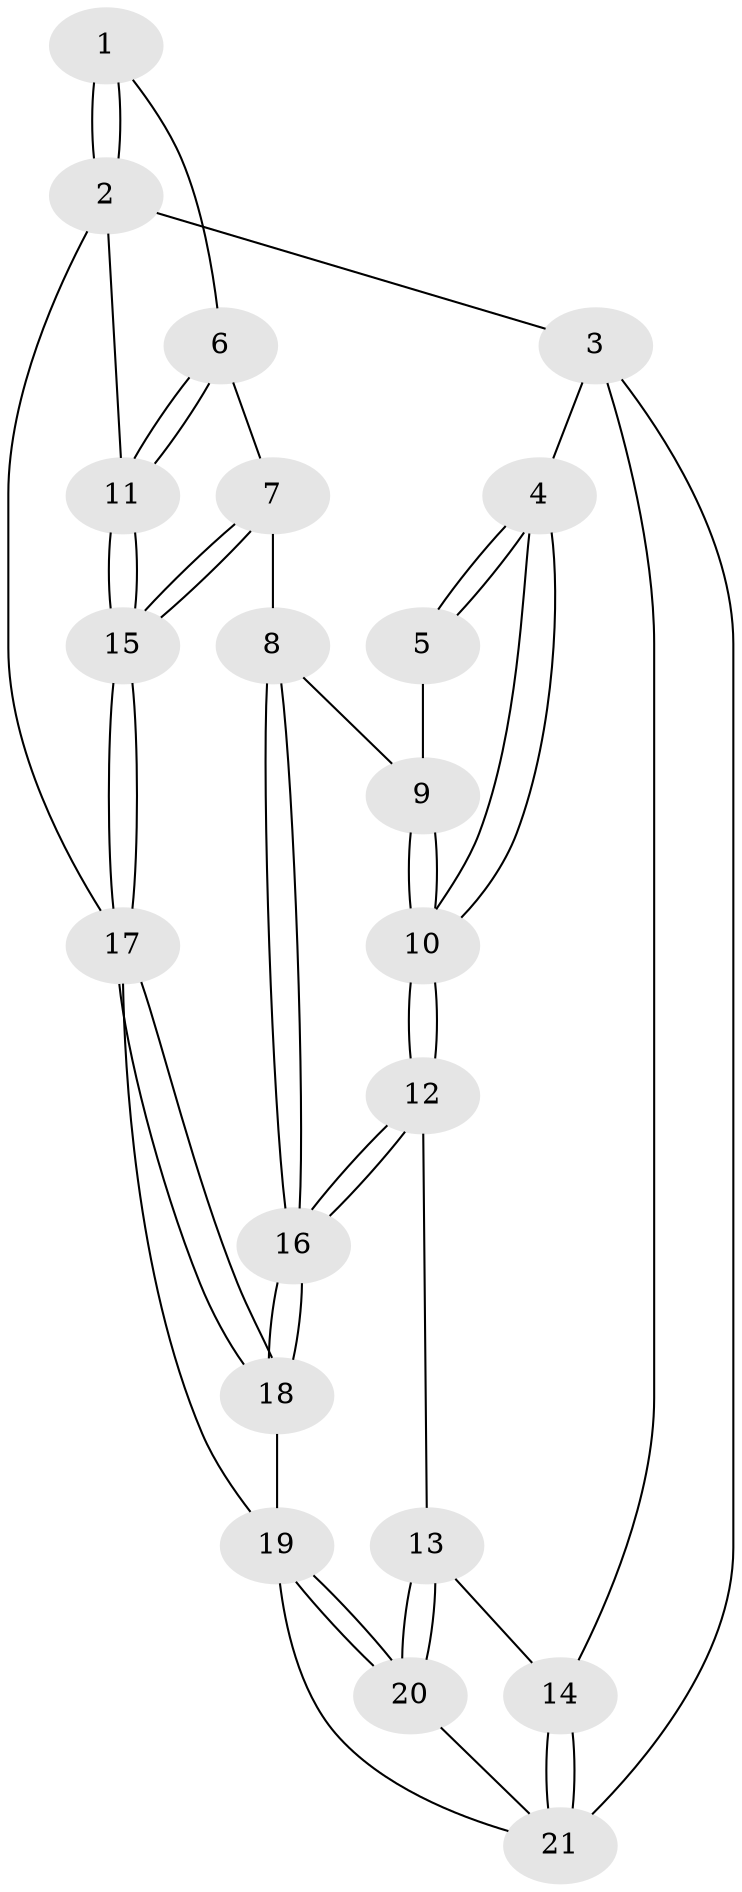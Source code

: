 // Generated by graph-tools (version 1.1) at 2025/46/02/15/25 05:46:28]
// undirected, 21 vertices, 49 edges
graph export_dot {
graph [start="1"]
  node [color=gray90,style=filled];
  1 [pos="+0.9232517792190221+0"];
  2 [pos="+1+0"];
  3 [pos="+0+0"];
  4 [pos="+0.04361566631654152+0"];
  5 [pos="+0.8061886959505422+0"];
  6 [pos="+0.9667221848478113+0.2975851941425044"];
  7 [pos="+0.8259743684858227+0.3027528191967145"];
  8 [pos="+0.7642954573252169+0.2874670234199626"];
  9 [pos="+0.7464620497316902+0.048568381988874344"];
  10 [pos="+0.3168071427948306+0.2593660556872678"];
  11 [pos="+1+0.32768166606131177"];
  12 [pos="+0.3436515139396857+0.46158898401298454"];
  13 [pos="+0.07836073511225793+0.5857561753631307"];
  14 [pos="+0+0.6063857029237293"];
  15 [pos="+1+0.6968841911375242"];
  16 [pos="+0.5754069488633187+0.5878796434761218"];
  17 [pos="+1+1"];
  18 [pos="+0.7343035229795307+0.8745231635386052"];
  19 [pos="+0.39117469034061925+1"];
  20 [pos="+0.26084357447251216+0.9083623424071553"];
  21 [pos="+0+0.8341592872588853"];
  1 -- 2;
  1 -- 2;
  1 -- 6;
  2 -- 3;
  2 -- 11;
  2 -- 17;
  3 -- 4;
  3 -- 14;
  3 -- 21;
  4 -- 5;
  4 -- 5;
  4 -- 10;
  4 -- 10;
  5 -- 9;
  6 -- 7;
  6 -- 11;
  6 -- 11;
  7 -- 8;
  7 -- 15;
  7 -- 15;
  8 -- 9;
  8 -- 16;
  8 -- 16;
  9 -- 10;
  9 -- 10;
  10 -- 12;
  10 -- 12;
  11 -- 15;
  11 -- 15;
  12 -- 13;
  12 -- 16;
  12 -- 16;
  13 -- 14;
  13 -- 20;
  13 -- 20;
  14 -- 21;
  14 -- 21;
  15 -- 17;
  15 -- 17;
  16 -- 18;
  16 -- 18;
  17 -- 18;
  17 -- 18;
  17 -- 19;
  18 -- 19;
  19 -- 20;
  19 -- 20;
  19 -- 21;
  20 -- 21;
}
